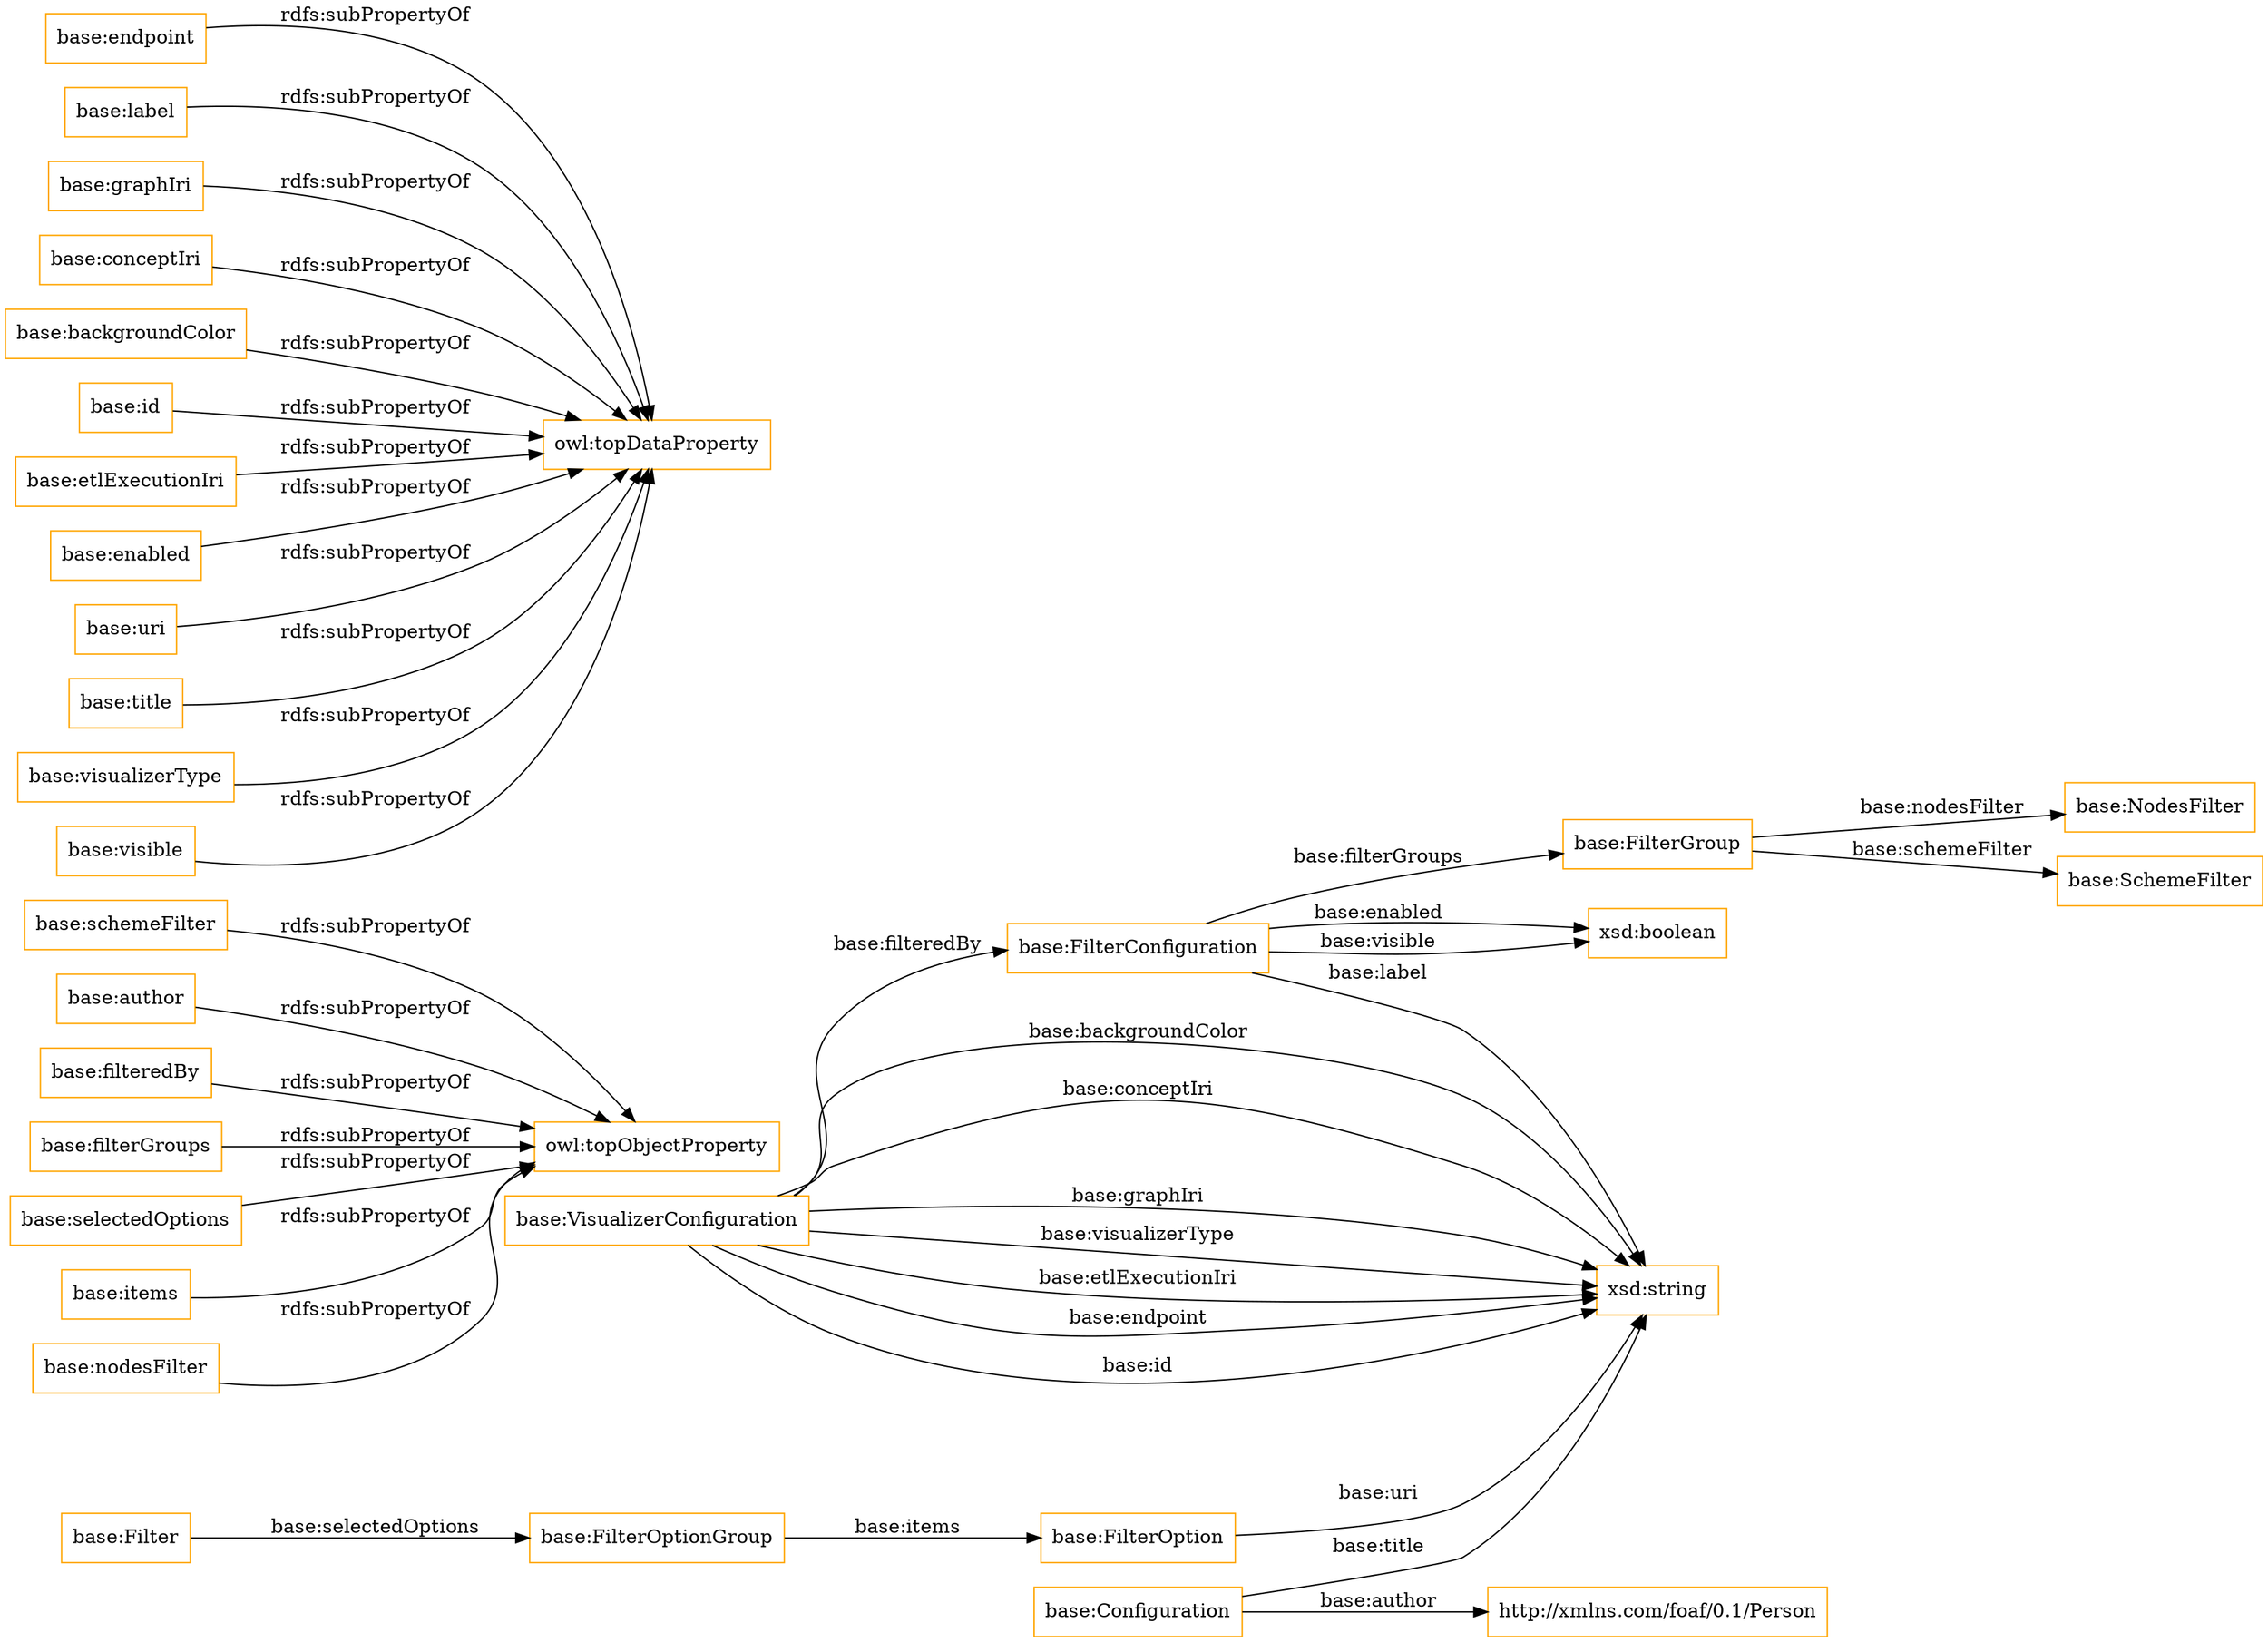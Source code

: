 digraph ar2dtool_diagram { 
rankdir=LR;
size="1501"
node [shape = rectangle, color="orange"]; "base:VisualizerConfiguration" "base:FilterGroup" "base:FilterOption" "base:NodesFilter" "base:FilterOptionGroup" "base:Filter" "base:SchemeFilter" "http://xmlns.com/foaf/0.1/Person" "base:FilterConfiguration" "base:Configuration" ; /*classes style*/
	"base:schemeFilter" -> "owl:topObjectProperty" [ label = "rdfs:subPropertyOf" ];
	"base:author" -> "owl:topObjectProperty" [ label = "rdfs:subPropertyOf" ];
	"base:endpoint" -> "owl:topDataProperty" [ label = "rdfs:subPropertyOf" ];
	"base:label" -> "owl:topDataProperty" [ label = "rdfs:subPropertyOf" ];
	"base:graphIri" -> "owl:topDataProperty" [ label = "rdfs:subPropertyOf" ];
	"base:conceptIri" -> "owl:topDataProperty" [ label = "rdfs:subPropertyOf" ];
	"base:filteredBy" -> "owl:topObjectProperty" [ label = "rdfs:subPropertyOf" ];
	"base:filterGroups" -> "owl:topObjectProperty" [ label = "rdfs:subPropertyOf" ];
	"base:selectedOptions" -> "owl:topObjectProperty" [ label = "rdfs:subPropertyOf" ];
	"base:backgroundColor" -> "owl:topDataProperty" [ label = "rdfs:subPropertyOf" ];
	"base:id" -> "owl:topDataProperty" [ label = "rdfs:subPropertyOf" ];
	"base:etlExecutionIri" -> "owl:topDataProperty" [ label = "rdfs:subPropertyOf" ];
	"base:items" -> "owl:topObjectProperty" [ label = "rdfs:subPropertyOf" ];
	"base:enabled" -> "owl:topDataProperty" [ label = "rdfs:subPropertyOf" ];
	"base:uri" -> "owl:topDataProperty" [ label = "rdfs:subPropertyOf" ];
	"base:nodesFilter" -> "owl:topObjectProperty" [ label = "rdfs:subPropertyOf" ];
	"base:title" -> "owl:topDataProperty" [ label = "rdfs:subPropertyOf" ];
	"base:visualizerType" -> "owl:topDataProperty" [ label = "rdfs:subPropertyOf" ];
	"base:visible" -> "owl:topDataProperty" [ label = "rdfs:subPropertyOf" ];
	"base:VisualizerConfiguration" -> "base:FilterConfiguration" [ label = "base:filteredBy" ];
	"base:FilterOption" -> "xsd:string" [ label = "base:uri" ];
	"base:VisualizerConfiguration" -> "xsd:string" [ label = "base:backgroundColor" ];
	"base:Configuration" -> "xsd:string" [ label = "base:title" ];
	"base:FilterOptionGroup" -> "base:FilterOption" [ label = "base:items" ];
	"base:FilterConfiguration" -> "base:FilterGroup" [ label = "base:filterGroups" ];
	"base:VisualizerConfiguration" -> "xsd:string" [ label = "base:conceptIri" ];
	"base:FilterGroup" -> "base:NodesFilter" [ label = "base:nodesFilter" ];
	"base:FilterConfiguration" -> "xsd:boolean" [ label = "base:enabled" ];
	"base:FilterGroup" -> "base:SchemeFilter" [ label = "base:schemeFilter" ];
	"base:VisualizerConfiguration" -> "xsd:string" [ label = "base:graphIri" ];
	"base:VisualizerConfiguration" -> "xsd:string" [ label = "base:visualizerType" ];
	"base:VisualizerConfiguration" -> "xsd:string" [ label = "base:etlExecutionIri" ];
	"base:FilterConfiguration" -> "xsd:string" [ label = "base:label" ];
	"base:VisualizerConfiguration" -> "xsd:string" [ label = "base:endpoint" ];
	"base:VisualizerConfiguration" -> "xsd:string" [ label = "base:id" ];
	"base:Filter" -> "base:FilterOptionGroup" [ label = "base:selectedOptions" ];
	"base:Configuration" -> "http://xmlns.com/foaf/0.1/Person" [ label = "base:author" ];
	"base:FilterConfiguration" -> "xsd:boolean" [ label = "base:visible" ];

}
